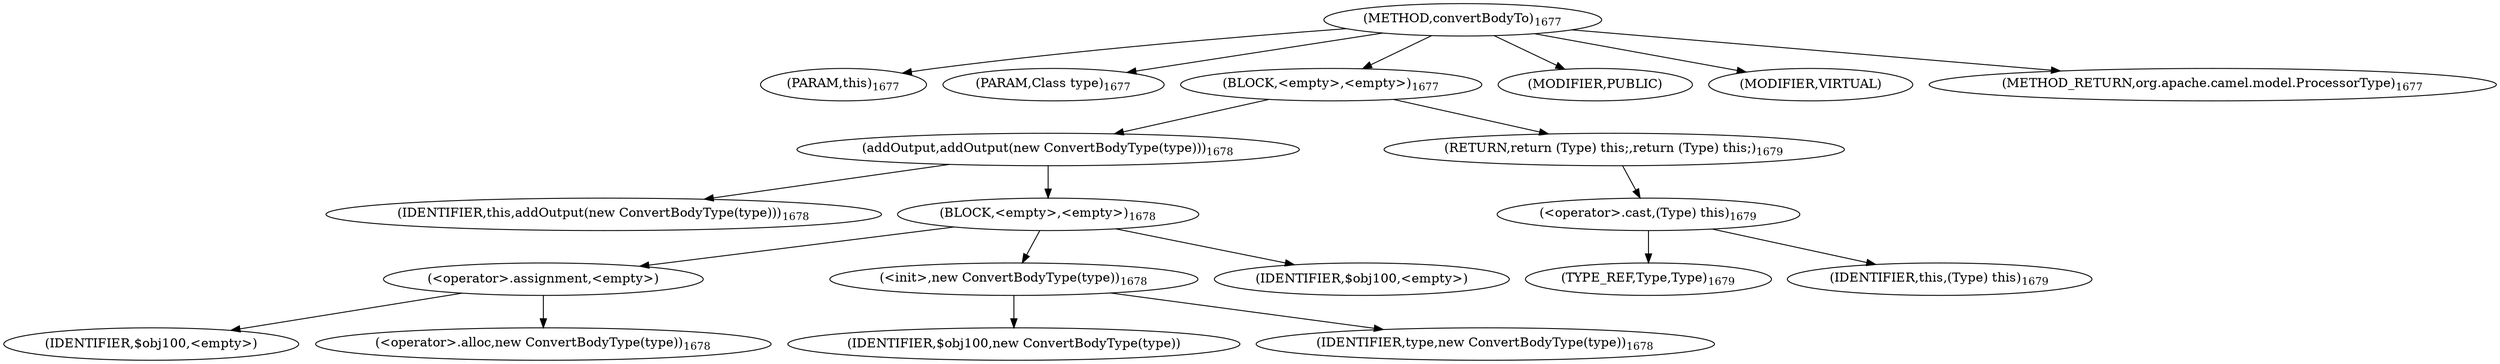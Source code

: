digraph "convertBodyTo" {  
"3015" [label = <(METHOD,convertBodyTo)<SUB>1677</SUB>> ]
"461" [label = <(PARAM,this)<SUB>1677</SUB>> ]
"3016" [label = <(PARAM,Class type)<SUB>1677</SUB>> ]
"3017" [label = <(BLOCK,&lt;empty&gt;,&lt;empty&gt;)<SUB>1677</SUB>> ]
"3018" [label = <(addOutput,addOutput(new ConvertBodyType(type)))<SUB>1678</SUB>> ]
"460" [label = <(IDENTIFIER,this,addOutput(new ConvertBodyType(type)))<SUB>1678</SUB>> ]
"3019" [label = <(BLOCK,&lt;empty&gt;,&lt;empty&gt;)<SUB>1678</SUB>> ]
"3020" [label = <(&lt;operator&gt;.assignment,&lt;empty&gt;)> ]
"3021" [label = <(IDENTIFIER,$obj100,&lt;empty&gt;)> ]
"3022" [label = <(&lt;operator&gt;.alloc,new ConvertBodyType(type))<SUB>1678</SUB>> ]
"3023" [label = <(&lt;init&gt;,new ConvertBodyType(type))<SUB>1678</SUB>> ]
"3024" [label = <(IDENTIFIER,$obj100,new ConvertBodyType(type))> ]
"3025" [label = <(IDENTIFIER,type,new ConvertBodyType(type))<SUB>1678</SUB>> ]
"3026" [label = <(IDENTIFIER,$obj100,&lt;empty&gt;)> ]
"3027" [label = <(RETURN,return (Type) this;,return (Type) this;)<SUB>1679</SUB>> ]
"3028" [label = <(&lt;operator&gt;.cast,(Type) this)<SUB>1679</SUB>> ]
"3029" [label = <(TYPE_REF,Type,Type)<SUB>1679</SUB>> ]
"462" [label = <(IDENTIFIER,this,(Type) this)<SUB>1679</SUB>> ]
"3030" [label = <(MODIFIER,PUBLIC)> ]
"3031" [label = <(MODIFIER,VIRTUAL)> ]
"3032" [label = <(METHOD_RETURN,org.apache.camel.model.ProcessorType)<SUB>1677</SUB>> ]
  "3015" -> "461" 
  "3015" -> "3016" 
  "3015" -> "3017" 
  "3015" -> "3030" 
  "3015" -> "3031" 
  "3015" -> "3032" 
  "3017" -> "3018" 
  "3017" -> "3027" 
  "3018" -> "460" 
  "3018" -> "3019" 
  "3019" -> "3020" 
  "3019" -> "3023" 
  "3019" -> "3026" 
  "3020" -> "3021" 
  "3020" -> "3022" 
  "3023" -> "3024" 
  "3023" -> "3025" 
  "3027" -> "3028" 
  "3028" -> "3029" 
  "3028" -> "462" 
}
